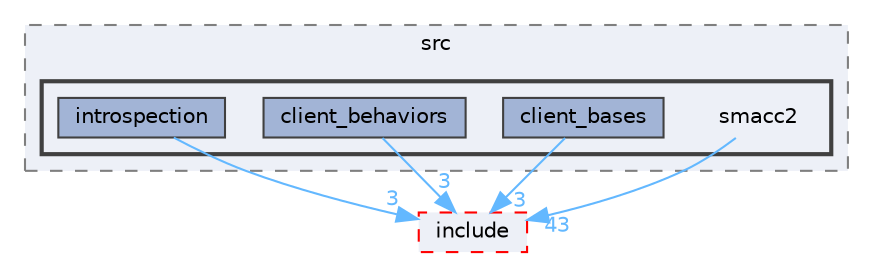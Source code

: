 digraph "smacc2/src/smacc2"
{
 // LATEX_PDF_SIZE
  bgcolor="transparent";
  edge [fontname=Helvetica,fontsize=10,labelfontname=Helvetica,labelfontsize=10];
  node [fontname=Helvetica,fontsize=10,shape=box,height=0.2,width=0.4];
  compound=true
  subgraph clusterdir_d6a9cc6a22fb99fc91b513737e9e927c {
    graph [ bgcolor="#edf0f7", pencolor="grey50", label="src", fontname=Helvetica,fontsize=10 style="filled,dashed", URL="dir_d6a9cc6a22fb99fc91b513737e9e927c.html",tooltip=""]
  subgraph clusterdir_d064f64d61eddaf52fbd9629e62dee64 {
    graph [ bgcolor="#edf0f7", pencolor="grey25", label="", fontname=Helvetica,fontsize=10 style="filled,bold", URL="dir_d064f64d61eddaf52fbd9629e62dee64.html",tooltip=""]
    dir_d064f64d61eddaf52fbd9629e62dee64 [shape=plaintext, label="smacc2"];
  dir_5904af747861e04c56dd6ed3ec2c1e19 [label="client_bases", fillcolor="#a2b4d6", color="grey25", style="filled", URL="dir_5904af747861e04c56dd6ed3ec2c1e19.html",tooltip=""];
  dir_5db1647b16be6e6a48e5c09159f36936 [label="client_behaviors", fillcolor="#a2b4d6", color="grey25", style="filled", URL="dir_5db1647b16be6e6a48e5c09159f36936.html",tooltip=""];
  dir_a5d0f8687173d74ec85f5fd6cdb254b9 [label="introspection", fillcolor="#a2b4d6", color="grey25", style="filled", URL="dir_a5d0f8687173d74ec85f5fd6cdb254b9.html",tooltip=""];
  }
  }
  dir_5fef5a32272069bfe3b905c0adef3223 [label="include", fillcolor="#edf0f7", color="red", style="filled,dashed", URL="dir_5fef5a32272069bfe3b905c0adef3223.html",tooltip=""];
  dir_d064f64d61eddaf52fbd9629e62dee64->dir_5fef5a32272069bfe3b905c0adef3223 [headlabel="43", labeldistance=1.5 headhref="dir_000045_000018.html" color="steelblue1" fontcolor="steelblue1"];
  dir_5904af747861e04c56dd6ed3ec2c1e19->dir_5fef5a32272069bfe3b905c0adef3223 [headlabel="3", labeldistance=1.5 headhref="dir_000002_000018.html" color="steelblue1" fontcolor="steelblue1"];
  dir_5db1647b16be6e6a48e5c09159f36936->dir_5fef5a32272069bfe3b905c0adef3223 [headlabel="3", labeldistance=1.5 headhref="dir_000004_000018.html" color="steelblue1" fontcolor="steelblue1"];
  dir_a5d0f8687173d74ec85f5fd6cdb254b9->dir_5fef5a32272069bfe3b905c0adef3223 [headlabel="3", labeldistance=1.5 headhref="dir_000030_000018.html" color="steelblue1" fontcolor="steelblue1"];
}

